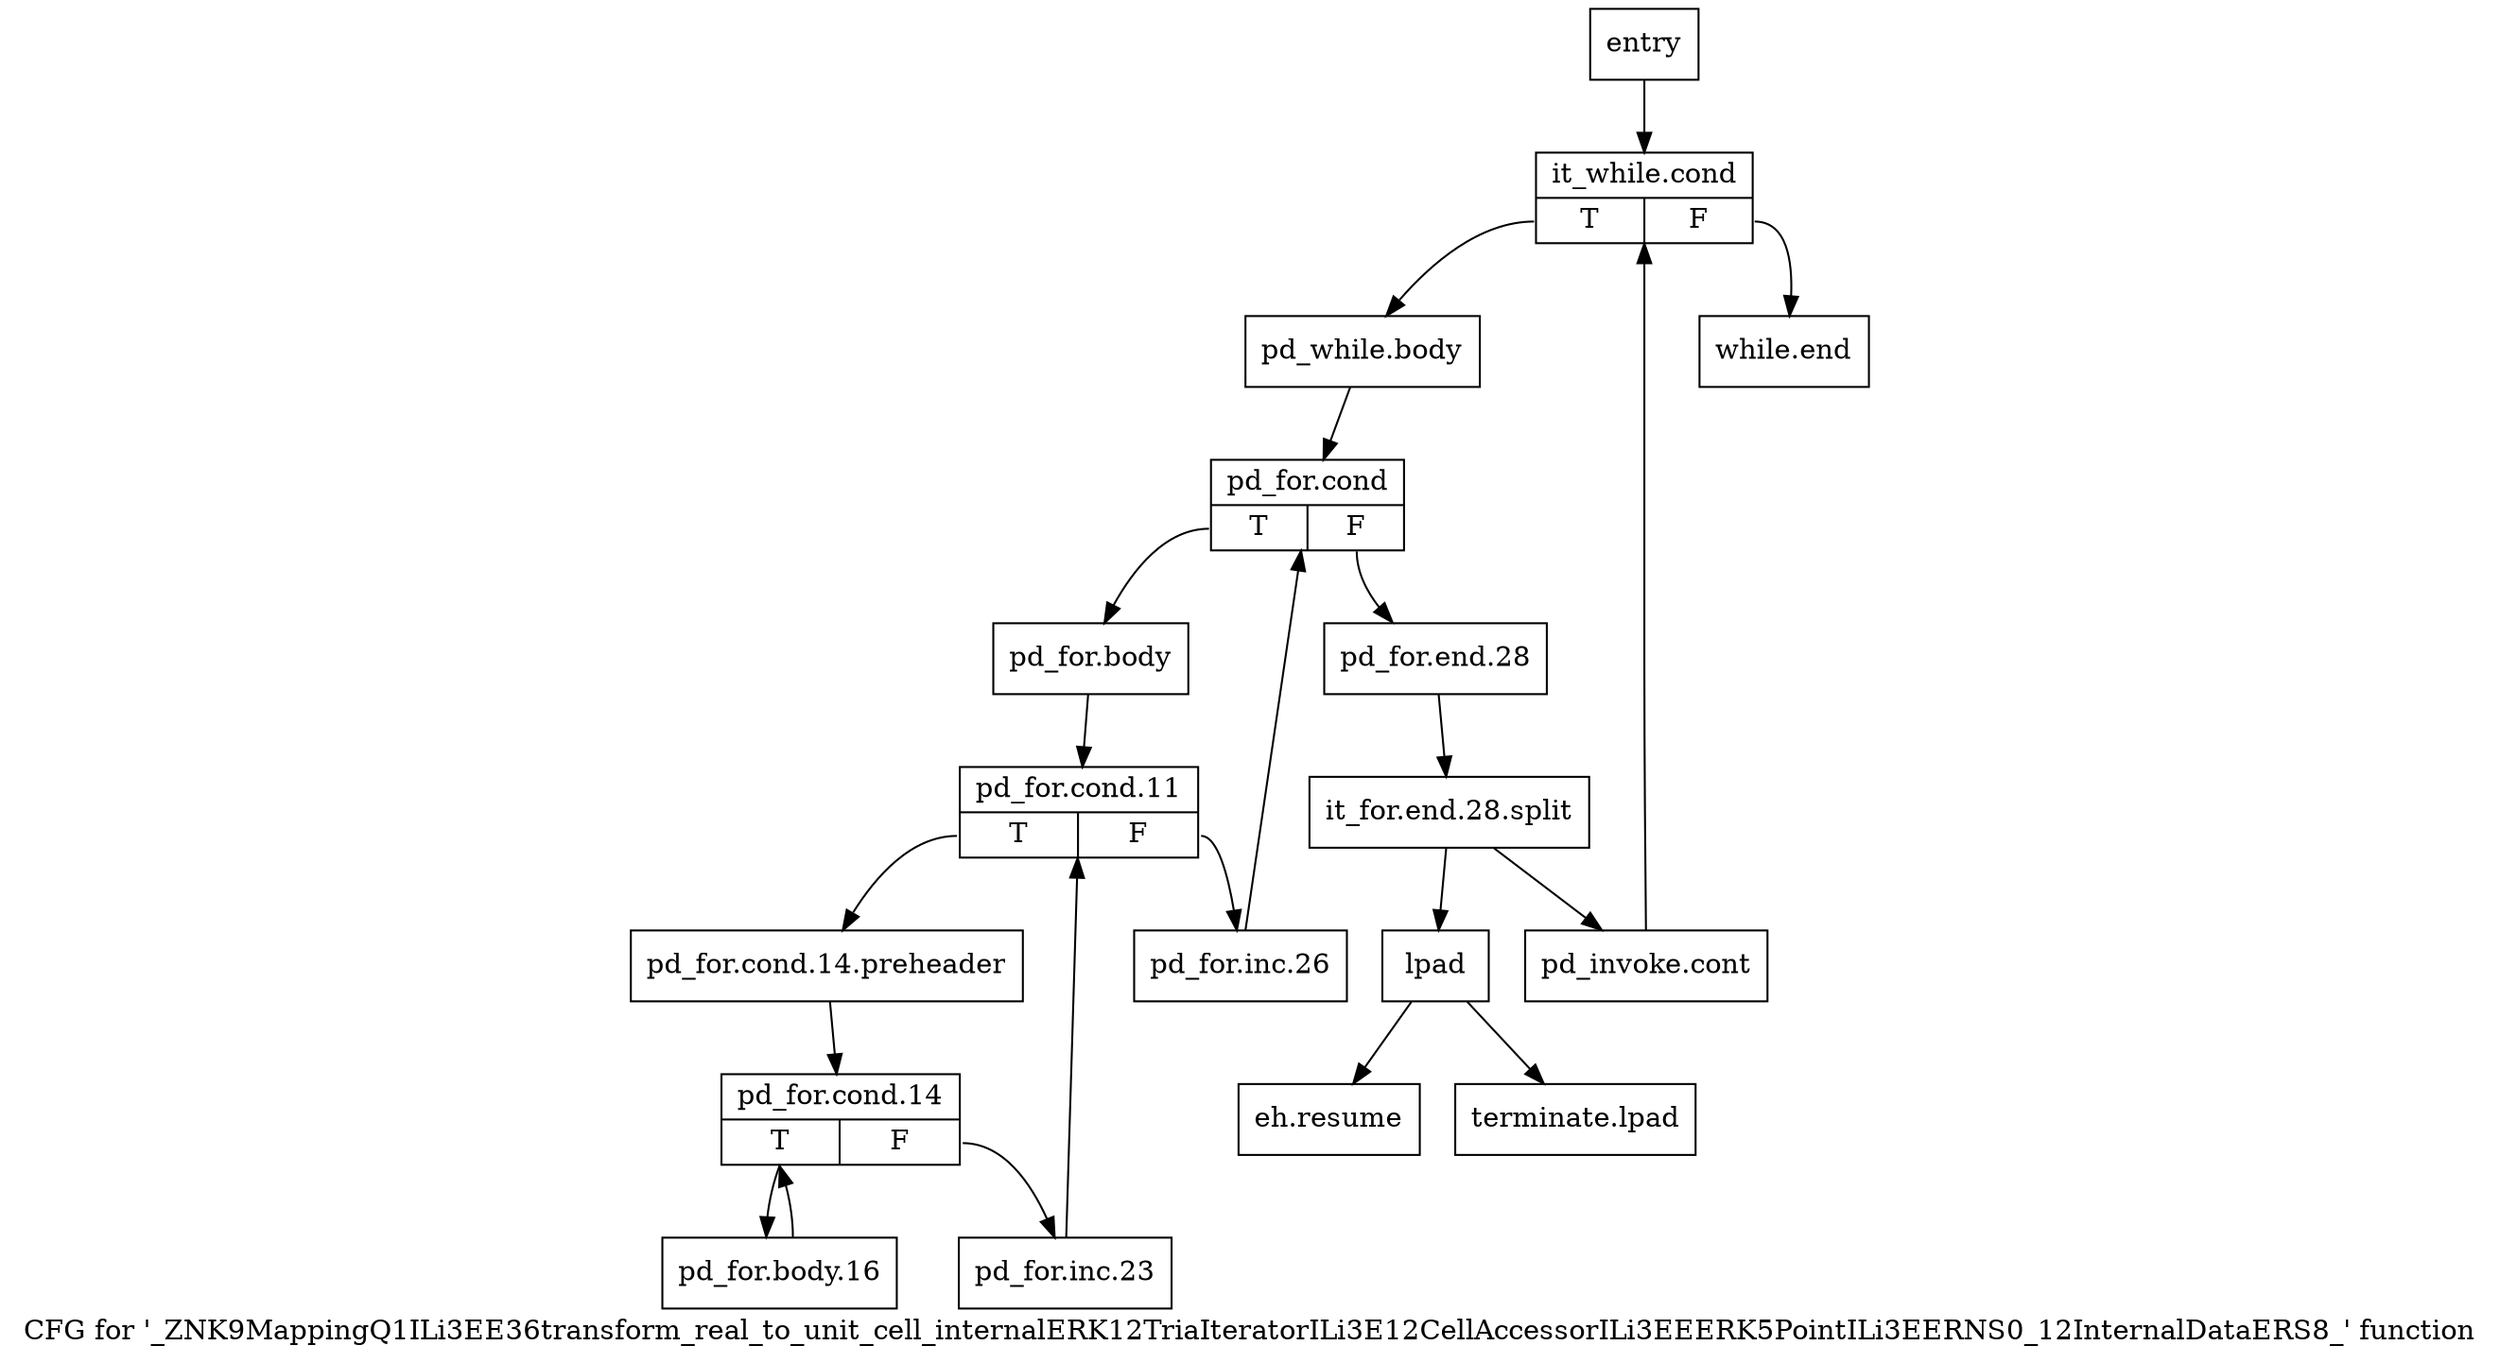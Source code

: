 digraph "CFG for '_ZNK9MappingQ1ILi3EE36transform_real_to_unit_cell_internalERK12TriaIteratorILi3E12CellAccessorILi3EEERK5PointILi3EERNS0_12InternalDataERS8_' function" {
	label="CFG for '_ZNK9MappingQ1ILi3EE36transform_real_to_unit_cell_internalERK12TriaIteratorILi3E12CellAccessorILi3EEERK5PointILi3EERNS0_12InternalDataERS8_' function";

	Node0x60cf460 [shape=record,label="{entry}"];
	Node0x60cf460 -> Node0x60cf4b0;
	Node0x60cf4b0 [shape=record,label="{it_while.cond|{<s0>T|<s1>F}}"];
	Node0x60cf4b0:s0 -> Node0x60cf500;
	Node0x60cf4b0:s1 -> Node0x60cf8c0;
	Node0x60cf500 [shape=record,label="{pd_while.body}"];
	Node0x60cf500 -> Node0x60cf550;
	Node0x60cf550 [shape=record,label="{pd_for.cond|{<s0>T|<s1>F}}"];
	Node0x60cf550:s0 -> Node0x60cf5a0;
	Node0x60cf550:s1 -> Node0x60cf7d0;
	Node0x60cf5a0 [shape=record,label="{pd_for.body}"];
	Node0x60cf5a0 -> Node0x60cf5f0;
	Node0x60cf5f0 [shape=record,label="{pd_for.cond.11|{<s0>T|<s1>F}}"];
	Node0x60cf5f0:s0 -> Node0x60cf640;
	Node0x60cf5f0:s1 -> Node0x60cf780;
	Node0x60cf640 [shape=record,label="{pd_for.cond.14.preheader}"];
	Node0x60cf640 -> Node0x60cf690;
	Node0x60cf690 [shape=record,label="{pd_for.cond.14|{<s0>T|<s1>F}}"];
	Node0x60cf690:s0 -> Node0x60cf6e0;
	Node0x60cf690:s1 -> Node0x60cf730;
	Node0x60cf6e0 [shape=record,label="{pd_for.body.16}"];
	Node0x60cf6e0 -> Node0x60cf690;
	Node0x60cf730 [shape=record,label="{pd_for.inc.23}"];
	Node0x60cf730 -> Node0x60cf5f0;
	Node0x60cf780 [shape=record,label="{pd_for.inc.26}"];
	Node0x60cf780 -> Node0x60cf550;
	Node0x60cf7d0 [shape=record,label="{pd_for.end.28}"];
	Node0x60cf7d0 -> Node0xab927b0;
	Node0xab927b0 [shape=record,label="{it_for.end.28.split}"];
	Node0xab927b0 -> Node0x60cf820;
	Node0xab927b0 -> Node0x60cf870;
	Node0x60cf820 [shape=record,label="{pd_invoke.cont}"];
	Node0x60cf820 -> Node0x60cf4b0;
	Node0x60cf870 [shape=record,label="{lpad}"];
	Node0x60cf870 -> Node0x60cf910;
	Node0x60cf870 -> Node0x60cf960;
	Node0x60cf8c0 [shape=record,label="{while.end}"];
	Node0x60cf910 [shape=record,label="{eh.resume}"];
	Node0x60cf960 [shape=record,label="{terminate.lpad}"];
}
